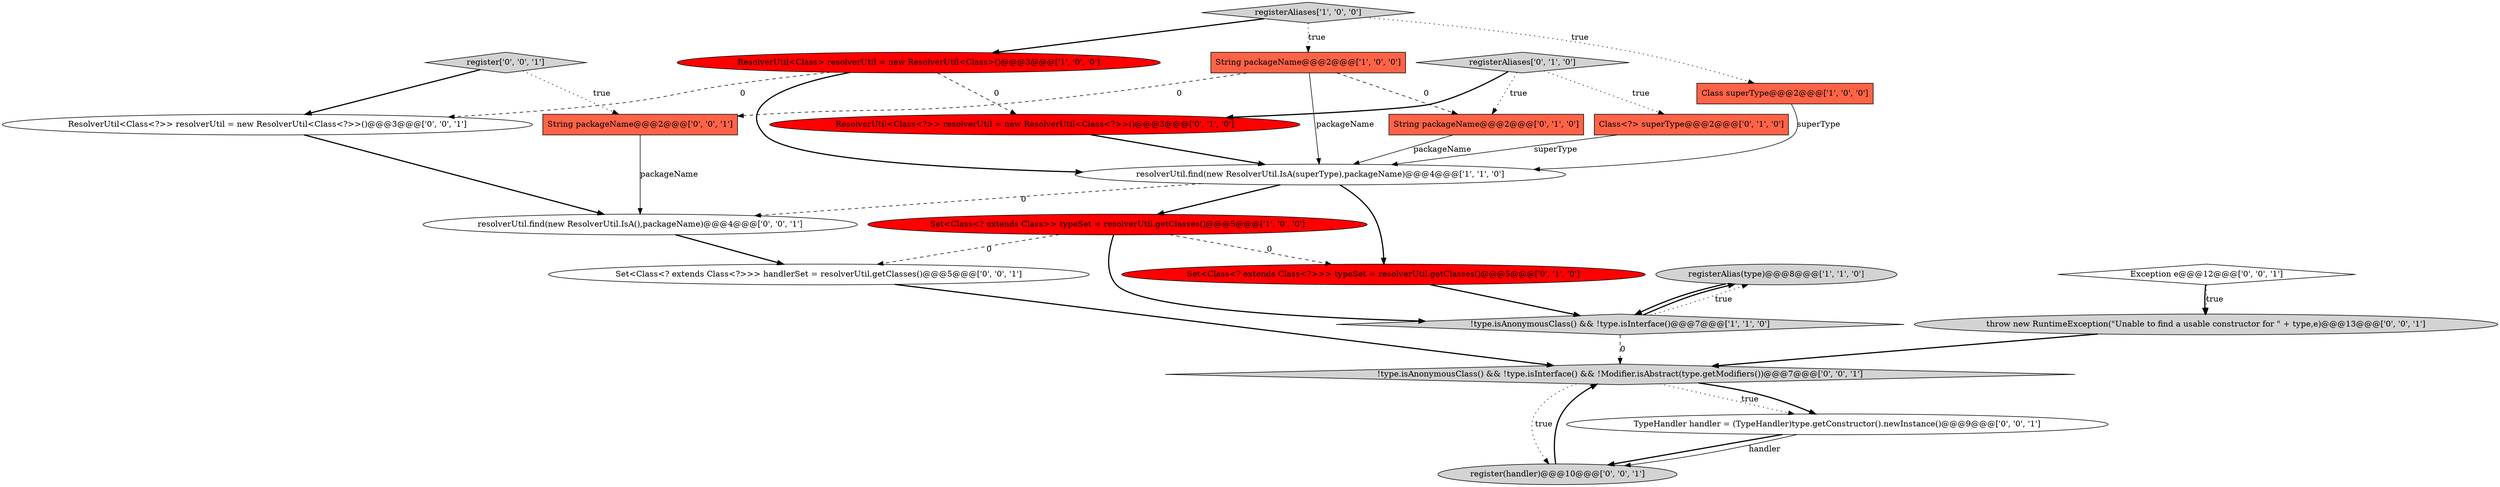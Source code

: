 digraph {
2 [style = filled, label = "registerAlias(type)@@@8@@@['1', '1', '0']", fillcolor = lightgray, shape = ellipse image = "AAA0AAABBB1BBB"];
16 [style = filled, label = "register(handler)@@@10@@@['0', '0', '1']", fillcolor = lightgray, shape = ellipse image = "AAA0AAABBB3BBB"];
9 [style = filled, label = "Set<Class<? extends Class<?>>> typeSet = resolverUtil.getClasses()@@@5@@@['0', '1', '0']", fillcolor = red, shape = ellipse image = "AAA1AAABBB2BBB"];
1 [style = filled, label = "Set<Class<? extends Class>> typeSet = resolverUtil.getClasses()@@@5@@@['1', '0', '0']", fillcolor = red, shape = ellipse image = "AAA1AAABBB1BBB"];
18 [style = filled, label = "!type.isAnonymousClass() && !type.isInterface() && !Modifier.isAbstract(type.getModifiers())@@@7@@@['0', '0', '1']", fillcolor = lightgray, shape = diamond image = "AAA0AAABBB3BBB"];
8 [style = filled, label = "Class<?> superType@@@2@@@['0', '1', '0']", fillcolor = tomato, shape = box image = "AAA0AAABBB2BBB"];
6 [style = filled, label = "resolverUtil.find(new ResolverUtil.IsA(superType),packageName)@@@4@@@['1', '1', '0']", fillcolor = white, shape = ellipse image = "AAA0AAABBB1BBB"];
10 [style = filled, label = "registerAliases['0', '1', '0']", fillcolor = lightgray, shape = diamond image = "AAA0AAABBB2BBB"];
21 [style = filled, label = "String packageName@@@2@@@['0', '0', '1']", fillcolor = tomato, shape = box image = "AAA0AAABBB3BBB"];
4 [style = filled, label = "String packageName@@@2@@@['1', '0', '0']", fillcolor = tomato, shape = box image = "AAA1AAABBB1BBB"];
11 [style = filled, label = "String packageName@@@2@@@['0', '1', '0']", fillcolor = tomato, shape = box image = "AAA1AAABBB2BBB"];
14 [style = filled, label = "TypeHandler handler = (TypeHandler)type.getConstructor().newInstance()@@@9@@@['0', '0', '1']", fillcolor = white, shape = ellipse image = "AAA0AAABBB3BBB"];
12 [style = filled, label = "ResolverUtil<Class<?>> resolverUtil = new ResolverUtil<Class<?>>()@@@3@@@['0', '1', '0']", fillcolor = red, shape = ellipse image = "AAA1AAABBB2BBB"];
13 [style = filled, label = "ResolverUtil<Class<?>> resolverUtil = new ResolverUtil<Class<?>>()@@@3@@@['0', '0', '1']", fillcolor = white, shape = ellipse image = "AAA0AAABBB3BBB"];
7 [style = filled, label = "ResolverUtil<Class> resolverUtil = new ResolverUtil<Class>()@@@3@@@['1', '0', '0']", fillcolor = red, shape = ellipse image = "AAA1AAABBB1BBB"];
20 [style = filled, label = "register['0', '0', '1']", fillcolor = lightgray, shape = diamond image = "AAA0AAABBB3BBB"];
3 [style = filled, label = "!type.isAnonymousClass() && !type.isInterface()@@@7@@@['1', '1', '0']", fillcolor = lightgray, shape = diamond image = "AAA0AAABBB1BBB"];
15 [style = filled, label = "Exception e@@@12@@@['0', '0', '1']", fillcolor = white, shape = diamond image = "AAA0AAABBB3BBB"];
5 [style = filled, label = "registerAliases['1', '0', '0']", fillcolor = lightgray, shape = diamond image = "AAA0AAABBB1BBB"];
22 [style = filled, label = "Set<Class<? extends Class<?>>> handlerSet = resolverUtil.getClasses()@@@5@@@['0', '0', '1']", fillcolor = white, shape = ellipse image = "AAA0AAABBB3BBB"];
17 [style = filled, label = "resolverUtil.find(new ResolverUtil.IsA(),packageName)@@@4@@@['0', '0', '1']", fillcolor = white, shape = ellipse image = "AAA0AAABBB3BBB"];
0 [style = filled, label = "Class superType@@@2@@@['1', '0', '0']", fillcolor = tomato, shape = box image = "AAA0AAABBB1BBB"];
19 [style = filled, label = "throw new RuntimeException(\"Unable to find a usable constructor for \" + type,e)@@@13@@@['0', '0', '1']", fillcolor = lightgray, shape = ellipse image = "AAA0AAABBB3BBB"];
14->16 [style = bold, label=""];
10->8 [style = dotted, label="true"];
19->18 [style = bold, label=""];
16->18 [style = bold, label=""];
20->13 [style = bold, label=""];
4->6 [style = solid, label="packageName"];
18->16 [style = dotted, label="true"];
3->18 [style = dashed, label="0"];
2->3 [style = bold, label=""];
1->3 [style = bold, label=""];
1->9 [style = dashed, label="0"];
6->17 [style = dashed, label="0"];
5->0 [style = dotted, label="true"];
20->21 [style = dotted, label="true"];
17->22 [style = bold, label=""];
15->19 [style = bold, label=""];
12->6 [style = bold, label=""];
4->21 [style = dashed, label="0"];
18->14 [style = dotted, label="true"];
5->4 [style = dotted, label="true"];
1->22 [style = dashed, label="0"];
6->1 [style = bold, label=""];
13->17 [style = bold, label=""];
14->16 [style = solid, label="handler"];
22->18 [style = bold, label=""];
3->2 [style = bold, label=""];
10->11 [style = dotted, label="true"];
10->12 [style = bold, label=""];
15->19 [style = dotted, label="true"];
7->6 [style = bold, label=""];
7->13 [style = dashed, label="0"];
21->17 [style = solid, label="packageName"];
7->12 [style = dashed, label="0"];
9->3 [style = bold, label=""];
11->6 [style = solid, label="packageName"];
5->7 [style = bold, label=""];
4->11 [style = dashed, label="0"];
6->9 [style = bold, label=""];
18->14 [style = bold, label=""];
0->6 [style = solid, label="superType"];
3->2 [style = dotted, label="true"];
8->6 [style = solid, label="superType"];
}
